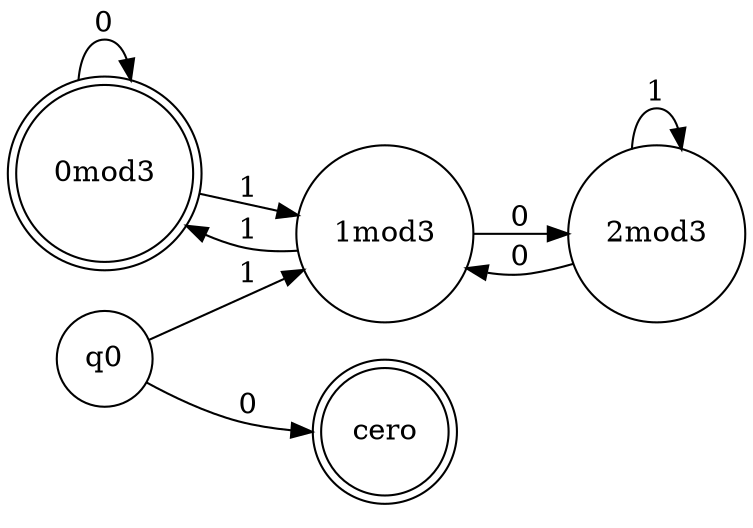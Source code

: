 digraph DFA {
rankdir=LR;
size = "10, 4";
d2tstyleonly = true;
node [shape = none]; "";
node [shape = doublecircle]; "0mod3" "cero" ;
node [shape = circle];
"0mod3" -> "0mod3" [ label="0" ];
"0mod3" -> "1mod3" [ label="1" ];
"1mod3" -> "2mod3" [ label="0" ];
"1mod3" -> "0mod3" [ label="1" ];
"2mod3" -> "1mod3" [ label="0" ];
"2mod3" -> "2mod3" [ label="1" ];
"q0" -> "cero" [ label="0" ];
"q0" -> "1mod3" [ label="1" ];
}